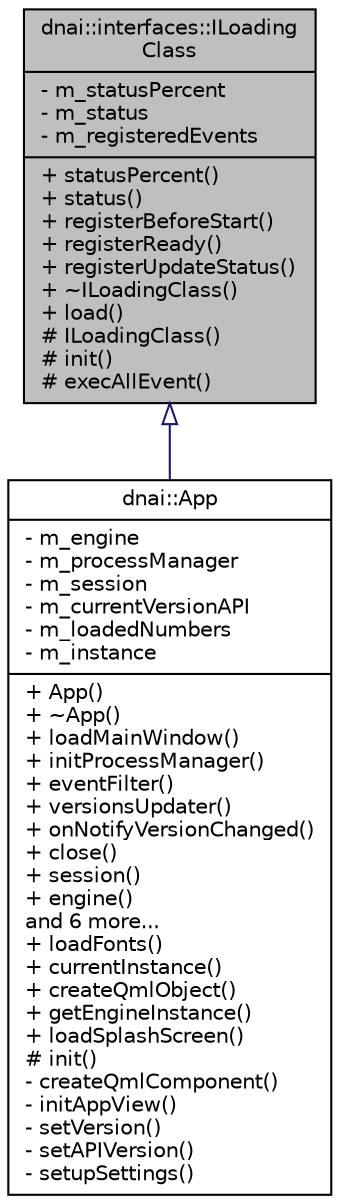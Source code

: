 digraph "dnai::interfaces::ILoadingClass"
{
  edge [fontname="Helvetica",fontsize="10",labelfontname="Helvetica",labelfontsize="10"];
  node [fontname="Helvetica",fontsize="10",shape=record];
  Node1 [label="{dnai::interfaces::ILoading\lClass\n|- m_statusPercent\l- m_status\l- m_registeredEvents\l|+ statusPercent()\l+ status()\l+ registerBeforeStart()\l+ registerReady()\l+ registerUpdateStatus()\l+ ~ILoadingClass()\l+ load()\l# ILoadingClass()\l# init()\l# execAllEvent()\l}",height=0.2,width=0.4,color="black", fillcolor="grey75", style="filled", fontcolor="black"];
  Node1 -> Node2 [dir="back",color="midnightblue",fontsize="10",style="solid",arrowtail="onormal",fontname="Helvetica"];
  Node2 [label="{dnai::App\n|- m_engine\l- m_processManager\l- m_session\l- m_currentVersionAPI\l- m_loadedNumbers\l- m_instance\l|+ App()\l+ ~App()\l+ loadMainWindow()\l+ initProcessManager()\l+ eventFilter()\l+ versionsUpdater()\l+ onNotifyVersionChanged()\l+ close()\l+ session()\l+ engine()\land 6 more...\l+ loadFonts()\l+ currentInstance()\l+ createQmlObject()\l+ getEngineInstance()\l+ loadSplashScreen()\l# init()\l- createQmlComponent()\l- initAppView()\l- setVersion()\l- setAPIVersion()\l- setupSettings()\l}",height=0.2,width=0.4,color="black", fillcolor="white", style="filled",URL="$classdnai_1_1_app.html"];
}
